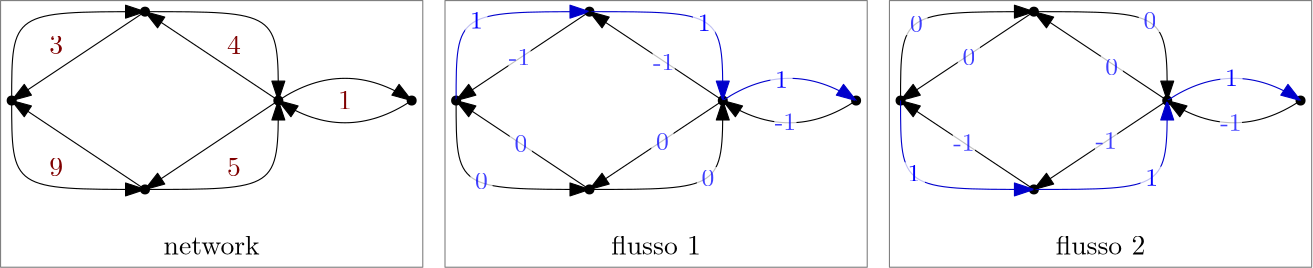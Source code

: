 <?xml version="1.0"?>
<!DOCTYPE ipe SYSTEM "ipe.dtd">
<ipe version="70218" creator="Ipe 7.2.28">
<info created="D:20250602170741" modified="D:20250602171059"/>
<ipestyle name="basic">
<symbol name="arrow/arc(spx)">
<path stroke="sym-stroke" fill="sym-stroke" pen="sym-pen">
0 0 m
-1 0.333 l
-1 -0.333 l
h
</path>
</symbol>
<symbol name="arrow/farc(spx)">
<path stroke="sym-stroke" fill="white" pen="sym-pen">
0 0 m
-1 0.333 l
-1 -0.333 l
h
</path>
</symbol>
<symbol name="arrow/ptarc(spx)">
<path stroke="sym-stroke" fill="sym-stroke" pen="sym-pen">
0 0 m
-1 0.333 l
-0.8 0 l
-1 -0.333 l
h
</path>
</symbol>
<symbol name="arrow/fptarc(spx)">
<path stroke="sym-stroke" fill="white" pen="sym-pen">
0 0 m
-1 0.333 l
-0.8 0 l
-1 -0.333 l
h
</path>
</symbol>
<symbol name="mark/circle(sx)" transformations="translations">
<path fill="sym-stroke">
0.6 0 0 0.6 0 0 e
0.4 0 0 0.4 0 0 e
</path>
</symbol>
<symbol name="mark/disk(sx)" transformations="translations">
<path fill="sym-stroke">
0.6 0 0 0.6 0 0 e
</path>
</symbol>
<symbol name="mark/fdisk(sfx)" transformations="translations">
<group>
<path fill="sym-fill">
0.5 0 0 0.5 0 0 e
</path>
<path fill="sym-stroke" fillrule="eofill">
0.6 0 0 0.6 0 0 e
0.4 0 0 0.4 0 0 e
</path>
</group>
</symbol>
<symbol name="mark/box(sx)" transformations="translations">
<path fill="sym-stroke" fillrule="eofill">
-0.6 -0.6 m
0.6 -0.6 l
0.6 0.6 l
-0.6 0.6 l
h
-0.4 -0.4 m
0.4 -0.4 l
0.4 0.4 l
-0.4 0.4 l
h
</path>
</symbol>
<symbol name="mark/square(sx)" transformations="translations">
<path fill="sym-stroke">
-0.6 -0.6 m
0.6 -0.6 l
0.6 0.6 l
-0.6 0.6 l
h
</path>
</symbol>
<symbol name="mark/fsquare(sfx)" transformations="translations">
<group>
<path fill="sym-fill">
-0.5 -0.5 m
0.5 -0.5 l
0.5 0.5 l
-0.5 0.5 l
h
</path>
<path fill="sym-stroke" fillrule="eofill">
-0.6 -0.6 m
0.6 -0.6 l
0.6 0.6 l
-0.6 0.6 l
h
-0.4 -0.4 m
0.4 -0.4 l
0.4 0.4 l
-0.4 0.4 l
h
</path>
</group>
</symbol>
<symbol name="mark/cross(sx)" transformations="translations">
<group>
<path fill="sym-stroke">
-0.43 -0.57 m
0.57 0.43 l
0.43 0.57 l
-0.57 -0.43 l
h
</path>
<path fill="sym-stroke">
-0.43 0.57 m
0.57 -0.43 l
0.43 -0.57 l
-0.57 0.43 l
h
</path>
</group>
</symbol>
<symbol name="arrow/fnormal(spx)">
<path stroke="sym-stroke" fill="white" pen="sym-pen">
0 0 m
-1 0.333 l
-1 -0.333 l
h
</path>
</symbol>
<symbol name="arrow/pointed(spx)">
<path stroke="sym-stroke" fill="sym-stroke" pen="sym-pen">
0 0 m
-1 0.333 l
-0.8 0 l
-1 -0.333 l
h
</path>
</symbol>
<symbol name="arrow/fpointed(spx)">
<path stroke="sym-stroke" fill="white" pen="sym-pen">
0 0 m
-1 0.333 l
-0.8 0 l
-1 -0.333 l
h
</path>
</symbol>
<symbol name="arrow/linear(spx)">
<path stroke="sym-stroke" pen="sym-pen">
-1 0.333 m
0 0 l
-1 -0.333 l
</path>
</symbol>
<symbol name="arrow/fdouble(spx)">
<path stroke="sym-stroke" fill="white" pen="sym-pen">
0 0 m
-1 0.333 l
-1 -0.333 l
h
-1 0 m
-2 0.333 l
-2 -0.333 l
h
</path>
</symbol>
<symbol name="arrow/double(spx)">
<path stroke="sym-stroke" fill="sym-stroke" pen="sym-pen">
0 0 m
-1 0.333 l
-1 -0.333 l
h
-1 0 m
-2 0.333 l
-2 -0.333 l
h
</path>
</symbol>
<symbol name="arrow/mid-normal(spx)">
<path stroke="sym-stroke" fill="sym-stroke" pen="sym-pen">
0.5 0 m
-0.5 0.333 l
-0.5 -0.333 l
h
</path>
</symbol>
<symbol name="arrow/mid-fnormal(spx)">
<path stroke="sym-stroke" fill="white" pen="sym-pen">
0.5 0 m
-0.5 0.333 l
-0.5 -0.333 l
h
</path>
</symbol>
<symbol name="arrow/mid-pointed(spx)">
<path stroke="sym-stroke" fill="sym-stroke" pen="sym-pen">
0.5 0 m
-0.5 0.333 l
-0.3 0 l
-0.5 -0.333 l
h
</path>
</symbol>
<symbol name="arrow/mid-fpointed(spx)">
<path stroke="sym-stroke" fill="white" pen="sym-pen">
0.5 0 m
-0.5 0.333 l
-0.3 0 l
-0.5 -0.333 l
h
</path>
</symbol>
<symbol name="arrow/mid-double(spx)">
<path stroke="sym-stroke" fill="sym-stroke" pen="sym-pen">
1 0 m
0 0.333 l
0 -0.333 l
h
0 0 m
-1 0.333 l
-1 -0.333 l
h
</path>
</symbol>
<symbol name="arrow/mid-fdouble(spx)">
<path stroke="sym-stroke" fill="white" pen="sym-pen">
1 0 m
0 0.333 l
0 -0.333 l
h
0 0 m
-1 0.333 l
-1 -0.333 l
h
</path>
</symbol>
<anglesize name="22.5 deg" value="22.5"/>
<anglesize name="30 deg" value="30"/>
<anglesize name="45 deg" value="45"/>
<anglesize name="60 deg" value="60"/>
<anglesize name="90 deg" value="90"/>
<arrowsize name="large" value="10"/>
<arrowsize name="small" value="5"/>
<arrowsize name="tiny" value="3"/>
<color name="blue" value="0 0 1"/>
<color name="brown" value="0.647 0.165 0.165"/>
<color name="darkblue" value="0 0 0.545"/>
<color name="darkcyan" value="0 0.545 0.545"/>
<color name="darkgray" value="0.663"/>
<color name="darkgreen" value="0 0.392 0"/>
<color name="darkmagenta" value="0.545 0 0.545"/>
<color name="darkorange" value="1 0.549 0"/>
<color name="darkred" value="0.545 0 0"/>
<color name="gold" value="1 0.843 0"/>
<color name="gray" value="0.745"/>
<color name="green" value="0 1 0"/>
<color name="lightblue" value="0.678 0.847 0.902"/>
<color name="lightcyan" value="0.878 1 1"/>
<color name="lightgray" value="0.827"/>
<color name="lightgreen" value="0.565 0.933 0.565"/>
<color name="lightyellow" value="1 1 0.878"/>
<color name="navy" value="0 0 0.502"/>
<color name="orange" value="1 0.647 0"/>
<color name="pink" value="1 0.753 0.796"/>
<color name="purple" value="0.627 0.125 0.941"/>
<color name="red" value="1 0 0"/>
<color name="seagreen" value="0.18 0.545 0.341"/>
<color name="turquoise" value="0.251 0.878 0.816"/>
<color name="violet" value="0.933 0.51 0.933"/>
<color name="yellow" value="1 1 0"/>
<dashstyle name="dash dot dotted" value="[4 2 1 2 1 2] 0"/>
<dashstyle name="dash dotted" value="[4 2 1 2] 0"/>
<dashstyle name="dashed" value="[4] 0"/>
<dashstyle name="dotted" value="[1 3] 0"/>
<gridsize name="10 pts (~3.5 mm)" value="10"/>
<gridsize name="14 pts (~5 mm)" value="14"/>
<gridsize name="16 pts (~6 mm)" value="16"/>
<gridsize name="20 pts (~7 mm)" value="20"/>
<gridsize name="28 pts (~10 mm)" value="28"/>
<gridsize name="32 pts (~12 mm)" value="32"/>
<gridsize name="4 pts" value="4"/>
<gridsize name="56 pts (~20 mm)" value="56"/>
<gridsize name="8 pts (~3 mm)" value="8"/>
<opacity name="10%" value="0.1"/>
<opacity name="30%" value="0.3"/>
<opacity name="50%" value="0.5"/>
<opacity name="75%" value="0.75"/>
<pen name="fat" value="1.2"/>
<pen name="heavier" value="0.8"/>
<pen name="ultrafat" value="2"/>
<symbolsize name="large" value="5"/>
<symbolsize name="small" value="2"/>
<symbolsize name="tiny" value="1.1"/>
<textsize name="Huge" value="\Huge"/>
<textsize name="LARGE" value="\LARGE"/>
<textsize name="Large" value="\Large"/>
<textsize name="footnote" value="\footnotesize"/>
<textsize name="huge" value="\huge"/>
<textsize name="large" value="\large"/>
<textsize name="script" value="\scriptsize"/>
<textsize name="small" value="\small"/>
<textsize name="tiny" value="\tiny"/>
<textstyle name="center" begin="\begin{center}" end="\end{center}"/>
<textstyle name="item" begin="\begin{itemize}\item{}" end="\end{itemize}"/>
<textstyle name="itemize" begin="\begin{itemize}" end="\end{itemize}"/>
<tiling name="falling" angle="-60" step="4" width="1"/>
<tiling name="rising" angle="30" step="4" width="1"/>
</ipestyle>
<page>
<layer name="alpha"/>
<view layers="alpha" active="alpha"/>
<use layer="alpha" matrix="1 0 0 1 -116 0" name="mark/disk(sx)" pos="192 736" size="normal" stroke="black"/>
<use matrix="1 0 0 1 -116 0" name="mark/disk(sx)" pos="240 768" size="normal" stroke="black"/>
<use matrix="1 0 0 1 -116 0" name="mark/disk(sx)" pos="288 736" size="normal" stroke="black"/>
<use matrix="1 0 0 1 -116 0" name="mark/disk(sx)" pos="240 704" size="normal" stroke="black"/>
<use matrix="1 0 0 1 -116 0" name="mark/disk(sx)" pos="336 736" size="normal" stroke="black"/>
<text matrix="1 0 0 1 -116 -52" transformations="translations" pos="264 736" stroke="black" type="label" width="34.62" height="6.918" depth="0" halign="center" valign="center">network</text>
<path matrix="1 0 0 1 -116 0" stroke="black" arrow="normal/normal">
192 736 m
192 768
192 768
240 768 c
</path>
<path matrix="1 0 0 1 -116 0" stroke="black" arrow="normal/normal">
240 768 m
192 736 l
</path>
<path matrix="1 0 0 1 -116 0" stroke="black" arrow="normal/normal">
240 704 m
192 736 l
</path>
<path matrix="1 0 0 1 -116 0" stroke="black" arrow="normal/normal">
192 736 m
192 704
192 704
240 704 c
</path>
<path matrix="1 0 0 1 -116 0" stroke="black" arrow="normal/normal">
240 704 m
288 704
288 704
288 736 c
</path>
<path matrix="1 0 0 1 -116 0" stroke="black" arrow="normal/normal">
240 768 m
288 768
288 768
288 736 c
</path>
<path matrix="1 0 0 1 -116 0" stroke="black" arrow="normal/normal">
288 736 m
240 768 l
</path>
<path matrix="1 0 0 1 -116 0" stroke="black" arrow="normal/normal">
288 736 m
240 704 l
</path>
<path matrix="1 0 0 1 -116 0" stroke="black" arrow="normal/normal">
288 736 m
312 752
336 736 c
</path>
<path matrix="1 0 0 1 -116 0" stroke="black" arrow="normal/normal">
336 736 m
312 720
288 736 c
</path>
<text matrix="1 0 0 1 -172 20" transformations="translations" pos="264 736" stroke="0.502 0 0" type="label" width="4.981" height="6.42" depth="0" halign="center" valign="center">3</text>
<text matrix="1 0 0 1 -108 20" transformations="translations" pos="264 736" stroke="0.502 0 0" type="label" width="4.981" height="6.42" depth="0" halign="center" valign="center">4</text>
<text matrix="1 0 0 1 -108 -24" transformations="translations" pos="264 736" stroke="0.502 0 0" type="label" width="4.981" height="6.42" depth="0" halign="center" valign="center">5</text>
<text matrix="1 0 0 1 -172 -24" transformations="translations" pos="264 736" stroke="0.502 0 0" type="label" width="4.981" height="6.42" depth="0" halign="center" valign="center">9</text>
<text matrix="1 0 0 1 -68 0" transformations="translations" pos="264 736" stroke="0.502 0 0" type="label" width="4.981" height="6.42" depth="0" halign="center" valign="center">1</text>
<use matrix="1 0 0 1 44 0" name="mark/disk(sx)" pos="192 736" size="normal" stroke="black"/>
<use matrix="1 0 0 1 44 0" name="mark/disk(sx)" pos="240 768" size="normal" stroke="black"/>
<use matrix="1 0 0 1 44 0" name="mark/disk(sx)" pos="288 736" size="normal" stroke="black"/>
<use matrix="1 0 0 1 44 0" name="mark/disk(sx)" pos="240 704" size="normal" stroke="black"/>
<use matrix="1 0 0 1 44 0" name="mark/disk(sx)" pos="336 736" size="normal" stroke="black"/>
<text matrix="1 0 0 1 44 -52" transformations="translations" pos="264 736" stroke="black" type="label" width="32.213" height="6.918" depth="0" halign="center" valign="center">flusso 1</text>
<path matrix="1 0 0 1 44 0" stroke="0 0 0.8" arrow="normal/normal">
192 736 m
192 768
192 768
240 768 c
</path>
<path matrix="1 0 0 1 44 0" stroke="black" arrow="normal/normal">
240 768 m
192 736 l
</path>
<path matrix="1 0 0 1 44 0" stroke="black" arrow="normal/normal">
240 704 m
192 736 l
</path>
<path matrix="1 0 0 1 44 0" stroke="black" arrow="normal/normal">
192 736 m
192 704
192 704
240 704 c
</path>
<path matrix="1 0 0 1 44 0" stroke="black" arrow="normal/normal">
240 704 m
288 704
288 704
288 736 c
</path>
<path matrix="1 0 0 1 44 0" stroke="0 0 0.8" arrow="normal/normal">
240 768 m
288 768
288 768
288 736 c
</path>
<path matrix="1 0 0 1 44 0" stroke="black" arrow="normal/normal">
288 736 m
240 768 l
</path>
<path matrix="1 0 0 1 44 0" stroke="black" arrow="normal/normal">
288 736 m
240 704 l
</path>
<path matrix="1 0 0 1 44 0" stroke="0 0 0.8" arrow="normal/normal">
288 736 m
312 752
336 736 c
</path>
<path matrix="1 0 0 1 44 0" stroke="black" arrow="normal/normal">
336 736 m
312 720
288 736 c
</path>
<use matrix="1 0 0 1 204 0" name="mark/disk(sx)" pos="192 736" size="normal" stroke="black"/>
<use matrix="1 0 0 1 204 0" name="mark/disk(sx)" pos="240 768" size="normal" stroke="black"/>
<use matrix="1 0 0 1 204 0" name="mark/disk(sx)" pos="288 736" size="normal" stroke="black"/>
<use matrix="1 0 0 1 204 0" name="mark/disk(sx)" pos="240 704" size="normal" stroke="black"/>
<use matrix="1 0 0 1 204 0" name="mark/disk(sx)" pos="336 736" size="normal" stroke="black"/>
<text matrix="1 0 0 1 204 -52" transformations="translations" pos="264 736" stroke="black" type="label" width="32.213" height="6.918" depth="0" halign="center" valign="center">flusso 2</text>
<path matrix="1 0 0 1 204 0" stroke="black" arrow="normal/normal">
192 736 m
192 768
192 768
240 768 c
</path>
<path matrix="1 0 0 1 204 0" stroke="black" arrow="normal/normal">
240 768 m
192 736 l
</path>
<path matrix="1 0 0 1 204 0" stroke="black" arrow="normal/normal">
240 704 m
192 736 l
</path>
<path matrix="1 0 0 1 204 0" stroke="0 0 0.8" arrow="normal/normal">
192 736 m
192 704
192 704
240 704 c
</path>
<path matrix="1 0 0 1 204 0" stroke="0 0 0.8" arrow="normal/normal">
240 704 m
288 704
288 704
288 736 c
</path>
<path matrix="1 0 0 1 204 0" stroke="black" arrow="normal/normal">
240 768 m
288 768
288 768
288 736 c
</path>
<path matrix="1 0 0 1 204 0" stroke="black" arrow="normal/normal">
288 736 m
240 768 l
</path>
<path matrix="1 0 0 1 204 0" stroke="black" arrow="normal/normal">
288 736 m
240 704 l
</path>
<path matrix="1 0 0 1 204 0" stroke="0 0 0.8" arrow="normal/normal">
288 736 m
312 752
336 736 c
</path>
<path matrix="1 0 0 1 204 0" stroke="black" arrow="normal/normal">
336 736 m
312 720
288 736 c
</path>
<path matrix="1 0 0 1 -5.16717 7.63843" fill="white" opacity="75%" stroke-opacity="opaque">
260 740 m
260 748 l
268 748 l
268 740 l
h
</path>
<text matrix="1 0 0 1 -5.16717 15.6384" transformations="translations" pos="264 736" stroke="0 0 1" type="label" width="7.679" height="5.778" depth="0" halign="center" valign="center" size="small" opacity="75%">-1</text>
<path matrix="1 0 0 1 -20.7172 20.8197" fill="white" opacity="75%" stroke-opacity="opaque">
260 740 m
260 748 l
268 748 l
268 740 l
h
</path>
<text matrix="1 0 0 1 -20.7172 28.8197" transformations="translations" pos="264 736" stroke="0 0 1" type="label" width="4.608" height="5.778" depth="0" halign="center" valign="center" size="small">1</text>
<path matrix="1 0 0 1 61.2831 19.9216" fill="white" opacity="75%" stroke-opacity="opaque">
260 740 m
260 748 l
268 748 l
268 740 l
h
</path>
<text matrix="1 0 0 1 61.2831 27.9216" transformations="translations" pos="264 736" stroke="0 0 1" type="label" width="4.608" height="5.778" depth="0" halign="center" valign="center" size="small">1</text>
<path matrix="1 0 0 1 89.1409 -0.52247" fill="white" opacity="75%" stroke-opacity="opaque">
260 740 m
260 748 l
268 748 l
268 740 l
h
</path>
<text matrix="1 0 0 1 89.1409 7.47753" transformations="translations" pos="264 736" stroke="0 0 1" type="label" width="4.608" height="5.778" depth="0" halign="center" valign="center" size="small">1</text>
<path matrix="1 0 0 1 136.769 -34.2214" fill="white" opacity="75%" stroke-opacity="opaque">
260 740 m
260 748 l
268 748 l
268 740 l
h
</path>
<text matrix="1 0 0 1 136.769 -26.2214" transformations="translations" pos="264 736" stroke="0 0 1" type="label" width="4.608" height="5.778" depth="0" halign="center" valign="center" size="small">1</text>
<path matrix="1 0 0 1 222.364 -35.794" fill="white" opacity="75%" stroke-opacity="opaque">
260 740 m
260 748 l
268 748 l
268 740 l
h
</path>
<text matrix="1 0 0 1 222.364 -27.794" transformations="translations" pos="264 736" stroke="0 0 1" type="label" width="4.608" height="5.778" depth="0" halign="center" valign="center" size="small">1</text>
<path matrix="1 0 0 1 251.121 0.151509" fill="white" opacity="75%" stroke-opacity="opaque">
260 740 m
260 748 l
268 748 l
268 740 l
h
</path>
<text matrix="1 0 0 1 251.121 8.15151" transformations="translations" pos="264 736" stroke="0 0 1" type="label" width="4.608" height="5.778" depth="0" halign="center" valign="center" size="small">1</text>
<path matrix="1 0 0 1 46.7296 5.84101" fill="white" opacity="75%" stroke-opacity="opaque">
260 740 m
260 748 l
268 748 l
268 740 l
h
</path>
<text matrix="1 0 0 1 46.7296 13.841" transformations="translations" pos="264 736" stroke="0 0 1" type="label" width="7.679" height="5.778" depth="0" halign="center" valign="center" size="small" opacity="75%">-1</text>
<path matrix="1 0 0 1 90.5382 -15.7263" fill="white" opacity="75%" stroke-opacity="opaque">
260 740 m
260 748 l
268 748 l
268 740 l
h
</path>
<text matrix="1 0 0 1 90.5382 -7.72635" transformations="translations" pos="264 736" stroke="0 0 1" type="label" width="7.679" height="5.778" depth="0" halign="center" valign="center" size="small" opacity="75%">-1</text>
<path matrix="1 0 0 1 154.791 -23.1401" fill="white" opacity="75%" stroke-opacity="opaque">
260 740 m
260 748 l
268 748 l
268 740 l
h
</path>
<text matrix="1 0 0 1 154.791 -15.1401" transformations="translations" pos="264 736" stroke="0 0 1" type="label" width="7.679" height="5.778" depth="0" halign="center" valign="center" size="small" opacity="75%">-1</text>
<path matrix="1 0 0 1 206.013 -22.4661" fill="white" opacity="75%" stroke-opacity="opaque">
260 740 m
260 748 l
268 748 l
268 740 l
h
</path>
<text matrix="1 0 0 1 206.013 -14.4661" transformations="translations" pos="264 736" stroke="0 0 1" type="label" width="7.679" height="5.778" depth="0" halign="center" valign="center" size="small" opacity="75%">-1</text>
<path matrix="1 0 0 1 250.945 -15.951" fill="white" opacity="75%" stroke-opacity="opaque">
260 740 m
260 748 l
268 748 l
268 740 l
h
</path>
<text matrix="1 0 0 1 250.945 -7.95101" transformations="translations" pos="264 736" stroke="0 0 1" type="label" width="7.679" height="5.778" depth="0" halign="center" valign="center" size="small" opacity="75%">-1</text>
<path matrix="1 0 0 1 208.035 4.04373" fill="white" opacity="75%" stroke-opacity="opaque">
260 740 m
260 748 l
268 748 l
268 740 l
h
</path>
<text matrix="1 0 0 1 208.035 12.0437" transformations="translations" pos="264 736" stroke="0 0 1" type="label" width="4.608" height="5.778" depth="0" halign="center" valign="center" size="small" opacity="75%">0</text>
<path matrix="1 0 0 1 221.74 20.6686" fill="white" opacity="75%" stroke-opacity="opaque">
260 740 m
260 748 l
268 748 l
268 740 l
h
</path>
<text matrix="1 0 0 1 221.74 28.6685" transformations="translations" pos="264 736" stroke="0 0 1" type="label" width="4.608" height="5.778" depth="0" halign="center" valign="center" size="small" opacity="75%">0</text>
<path matrix="1 0 0 1 156.588 7.63831" fill="white" opacity="75%" stroke-opacity="opaque">
260 740 m
260 748 l
268 748 l
268 740 l
h
</path>
<text matrix="1 0 0 1 156.588 15.6383" transformations="translations" pos="264 736" stroke="0 0 1" type="label" width="4.608" height="5.778" depth="0" halign="center" valign="center" size="small" opacity="75%">0</text>
<path matrix="1 0 0 1 137.717 19.5453" fill="white" opacity="75%" stroke-opacity="opaque">
260 740 m
260 748 l
268 748 l
268 740 l
h
</path>
<text matrix="1 0 0 1 137.717 27.5452" transformations="translations" pos="264 736" stroke="0 0 1" type="label" width="4.608" height="5.778" depth="0" halign="center" valign="center" size="small" opacity="75%">0</text>
<path matrix="1 0 0 1 62.6806 -35.9457" fill="white" opacity="75%" stroke-opacity="opaque">
260 740 m
260 748 l
268 748 l
268 740 l
h
</path>
<text matrix="1 0 0 1 62.6806 -27.9457" transformations="translations" pos="264 736" stroke="0 0 1" type="label" width="4.608" height="5.778" depth="0" halign="center" valign="center" size="small" opacity="75%">0</text>
<path matrix="1 0 0 1 46.2805 -22.9154" fill="white" opacity="75%" stroke-opacity="opaque">
260 740 m
260 748 l
268 748 l
268 740 l
h
</path>
<text matrix="1 0 0 1 46.2805 -14.9154" transformations="translations" pos="264 736" stroke="0 0 1" type="label" width="4.608" height="5.778" depth="0" halign="center" valign="center" size="small" opacity="75%">0</text>
<path matrix="1 0 0 1 -4.71727 -23.5894" fill="white" opacity="75%" stroke-opacity="opaque">
260 740 m
260 748 l
268 748 l
268 740 l
h
</path>
<text matrix="1 0 0 1 -4.71727 -15.5894" transformations="translations" pos="264 736" stroke="0 0 1" type="label" width="4.608" height="5.778" depth="0" halign="center" valign="center" size="small" opacity="75%">0</text>
<path matrix="1 0 0 1 -18.8708 -37.069" fill="white" opacity="75%" stroke-opacity="opaque">
260 740 m
260 748 l
268 748 l
268 740 l
h
</path>
<text matrix="1 0 0 1 -18.8708 -29.069" transformations="translations" pos="264 736" stroke="0 0 1" type="label" width="4.608" height="5.778" depth="0" halign="center" valign="center" size="small" opacity="75%">0</text>
<path matrix="0.95 0 0 1 15.4 0" stroke="0.502" opacity="75%" stroke-opacity="opaque">
388 676 m
388 772 l
228 772 l
228 676 l
h
</path>
<path matrix="0.95 0 0 1 175.4 0" stroke="0.502" opacity="75%" stroke-opacity="opaque">
388 676 m
388 772 l
228 772 l
228 676 l
h
</path>
<path matrix="0.95 0 0 1 -144.6 0" stroke="0.502" opacity="75%" stroke-opacity="opaque">
388 676 m
388 772 l
228 772 l
228 676 l
h
</path>
</page>
</ipe>
